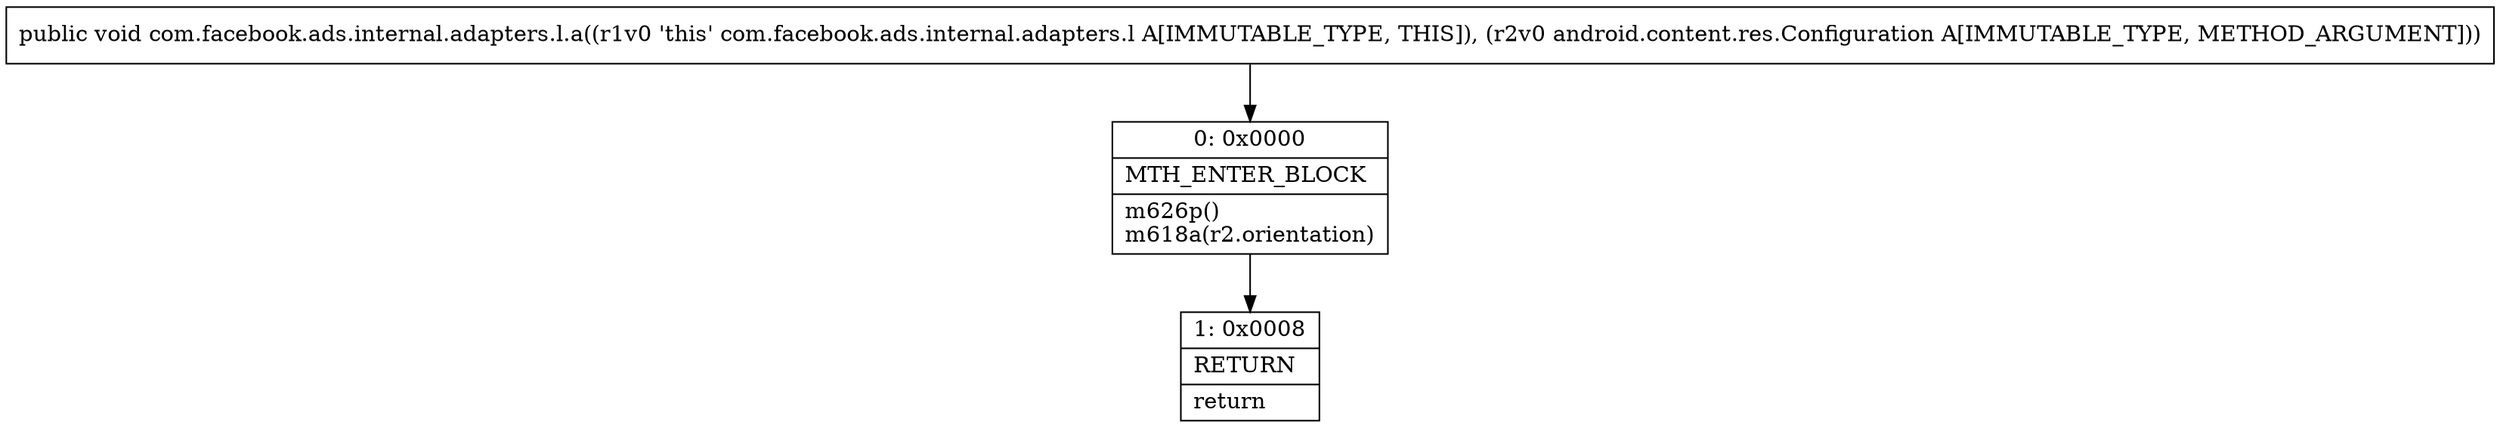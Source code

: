 digraph "CFG forcom.facebook.ads.internal.adapters.l.a(Landroid\/content\/res\/Configuration;)V" {
Node_0 [shape=record,label="{0\:\ 0x0000|MTH_ENTER_BLOCK\l|m626p()\lm618a(r2.orientation)\l}"];
Node_1 [shape=record,label="{1\:\ 0x0008|RETURN\l|return\l}"];
MethodNode[shape=record,label="{public void com.facebook.ads.internal.adapters.l.a((r1v0 'this' com.facebook.ads.internal.adapters.l A[IMMUTABLE_TYPE, THIS]), (r2v0 android.content.res.Configuration A[IMMUTABLE_TYPE, METHOD_ARGUMENT])) }"];
MethodNode -> Node_0;
Node_0 -> Node_1;
}

